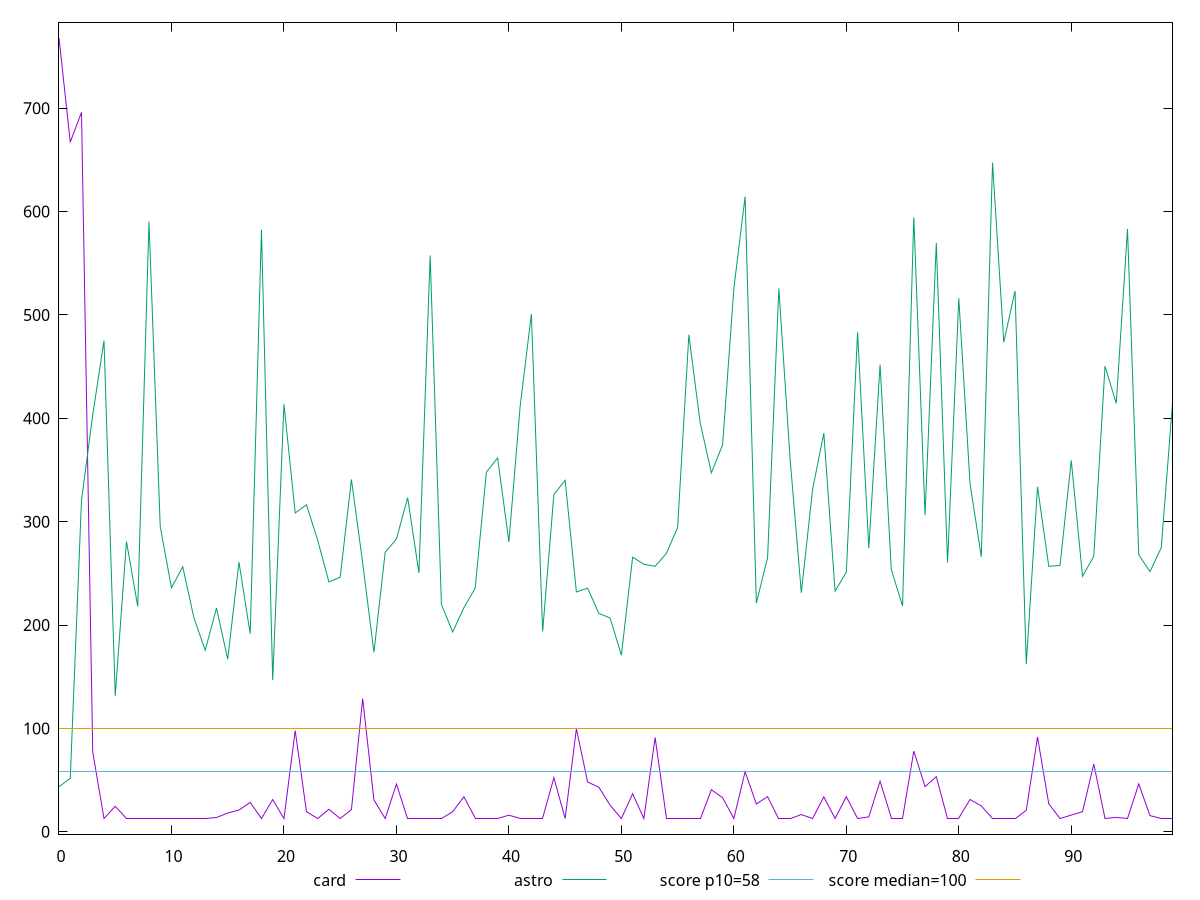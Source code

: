 reset

$card <<EOF
0 768
1 667.2
2 696
3 77.2
4 12.8
5 24.64
6 12.8
7 12.8
8 12.8
9 12.8
10 12.8
11 12.8
12 12.8
13 12.8
14 13.733333333333334
15 18.133333333333336
16 21
17 28.400000000000002
18 12.8
19 31.200000000000003
20 12.8
21 97.86666666666667
22 19.46666666666667
23 12.8
24 21.76
25 12.8
26 21.46666666666667
27 128.8
28 30.8
29 12.8
30 46.17142857142858
31 12.8
32 12.8
33 12.8
34 12.8
35 19.36
36 33.81111111111111
37 12.8
38 12.8
39 12.8
40 16
41 12.8
42 12.8
43 12.8
44 52.26666666666668
45 12.8
46 99.60000000000001
47 48.11428571428572
48 43.04
49 25.6
50 12.8
51 36.800000000000004
52 12.8
53 91.2
54 12.8
55 12.8
56 12.8
57 12.8
58 40.64
59 32.93333333333334
60 12.8
61 58.08
62 26.8
63 34
64 12.8
65 12.8
66 16.64
67 12.8
68 33.760000000000005
69 12.8
70 33.9
71 12.8
72 14.4
73 48.93333333333334
74 12.8
75 12.8
76 78
77 43.68000000000001
78 53.33333333333333
79 12.8
80 12.8
81 31.200000000000003
82 24.96
83 12.8
84 12.8
85 12.8
86 20.8
87 91.60000000000001
88 26.971428571428575
89 12.8
91 19.400000000000002
92 65.4857142857143
93 12.8
94 13.92
95 12.8
96 46.24
97 15.600000000000001
98 12.8
99 12.8
EOF

$astro <<EOF
0 43.6
1 51.73333333333333
2 320.8
3 403.20000000000005
4 475.20000000000005
5 131.59999999999962
6 280.80000000000075
7 218
8 590.4000000000008
9 295.2
10 236
11 256.40000000000003
12 206.8
13 175.60000000000002
14 216.39999999999964
15 166.93333333333334
16 260.8
17 191.60000000000002
18 582.4
19 146.8
20 413.6
21 308.40000000000003
22 316.40000000000003
23 282
24 241.60000000000002
25 246.40000000000038
26 340.8
27 260.00000000000034
28 173.60000000000036
29 270.39999999999964
30 283.20000000000005
31 323.1999999999993
32 250.3999999999993
33 557.6
34 220
35 193.20000000000002
36 216.79999999999964
37 235.60000000000036
38 348
39 361.6
40 280.40000000000003
41 411.60000000000036
42 500.8
43 193.8
44 326.40000000000003
45 340
46 232
47 235.60000000000036
48 211.20000000000002
49 206.80000000000038
50 170.8
51 265.6
52 258.8000000000004
53 256.7999999999993
54 269.2000000000004
55 294.39999999999964
56 480.8
57 395.9999999999993
58 347.1999999999993
59 374.40000000000003
60 525.5999999999997
61 614.4000000000001
62 221.20000000000002
63 265.2
64 525.6
65 360.8
66 231.20000000000073
67 331.2000000000004
68 385.5999999999997
69 232.80000000000038
70 251.2000000000004
71 483.20000000000005
72 274.39999999999964
73 452
74 253.59999999999928
75 218.4
76 594.4
77 306.3999999999993
78 569.6
79 260.4000000000004
80 516
81 336.80000000000075
82 266
83 647.2
84 473.6
85 523.1999999999994
86 162.4
87 333.6
88 256.8
89 257.60000000000036
90 359.20000000000005
91 247.1999999999993
92 266.4000000000008
93 450.40000000000003
94 414.40000000000003
95 583.2
96 268.00000000000074
97 251.60000000000002
98 274.8
99 414.40000000000003
EOF

set key outside below
set xrange [0:99]
set yrange [-2.3040000000000003:783.104]
set trange [-2.3040000000000003:783.104]
set terminal svg size 640, 520 enhanced background rgb 'white'
set output "report/report_00029_2021-02-24T13-36-40.390Z/estimated-input-latency/comparison/line/2_vs_3.svg"

plot $card title "card" with line, \
     $astro title "astro" with line, \
     58 title "score p10=58", \
     100 title "score median=100"

reset
